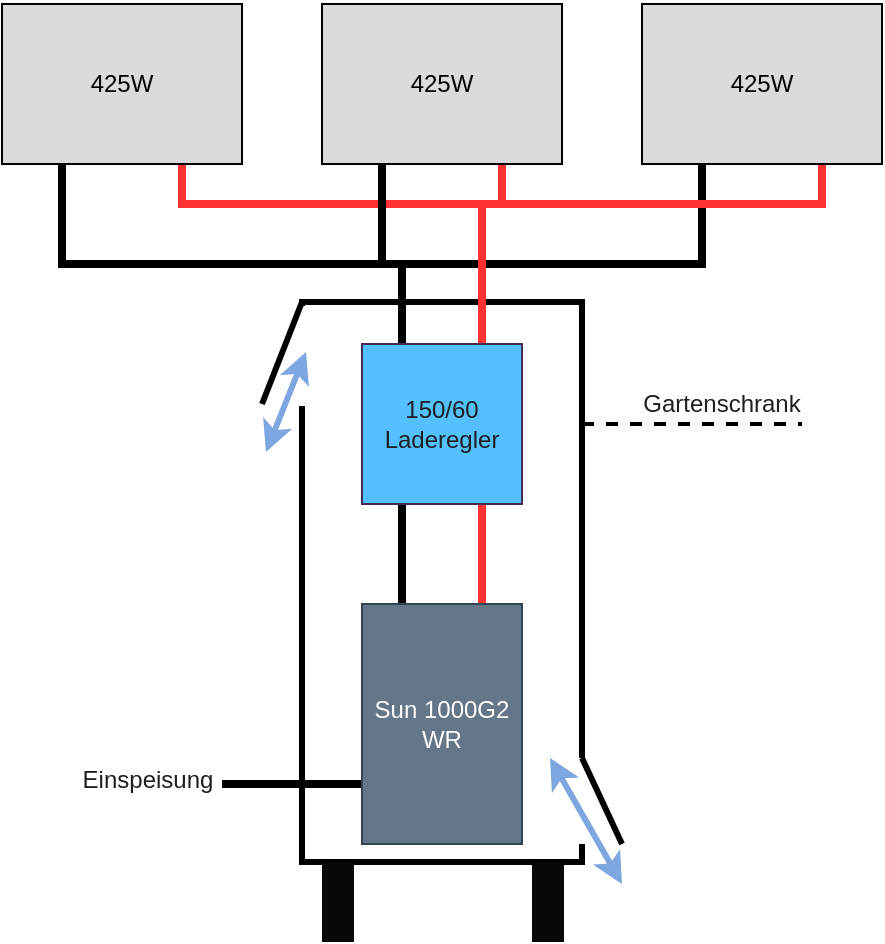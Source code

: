 <mxfile version="20.8.10" type="github"><diagram name="Seite-1" id="s92jI6vrrn_Ta6vDfJjQ"><mxGraphModel dx="838" dy="603" grid="1" gridSize="10" guides="1" tooltips="1" connect="1" arrows="1" fold="1" page="1" pageScale="1" pageWidth="827" pageHeight="1169" math="0" shadow="0"><root><mxCell id="0"/><mxCell id="1" parent="0"/><mxCell id="cEShp04CJNDnoxc7UoD6-19" value="" style="rounded=0;whiteSpace=wrap;html=1;fontColor=#1F1F1F;fillColor=none;strokeWidth=3;shadow=0;glass=0;" vertex="1" parent="1"><mxGeometry x="230" y="229" width="140" height="280" as="geometry"/></mxCell><mxCell id="cEShp04CJNDnoxc7UoD6-8" style="edgeStyle=orthogonalEdgeStyle;rounded=0;orthogonalLoop=1;jettySize=auto;html=1;exitX=1;exitY=0.75;exitDx=0;exitDy=0;entryX=0.25;entryY=0;entryDx=0;entryDy=0;endArrow=none;endFill=0;strokeWidth=4;" edge="1" parent="1" source="cEShp04CJNDnoxc7UoD6-1" target="cEShp04CJNDnoxc7UoD6-4"><mxGeometry relative="1" as="geometry"><mxPoint x="570" y="230" as="targetPoint"/><Array as="points"><mxPoint x="110" y="210"/><mxPoint x="280" y="210"/></Array></mxGeometry></mxCell><mxCell id="cEShp04CJNDnoxc7UoD6-11" style="edgeStyle=orthogonalEdgeStyle;rounded=0;orthogonalLoop=1;jettySize=auto;html=1;exitX=1;exitY=0.25;exitDx=0;exitDy=0;entryX=0.75;entryY=0;entryDx=0;entryDy=0;strokeWidth=4;endArrow=none;endFill=0;fillColor=#e51400;strokeColor=#FF3333;" edge="1" parent="1" source="cEShp04CJNDnoxc7UoD6-1" target="cEShp04CJNDnoxc7UoD6-4"><mxGeometry relative="1" as="geometry"><Array as="points"><mxPoint x="170" y="180"/><mxPoint x="320" y="180"/></Array></mxGeometry></mxCell><mxCell id="cEShp04CJNDnoxc7UoD6-1" value="425W" style="rounded=0;whiteSpace=wrap;html=1;rotation=0;fillColor=#DBDBDB;" vertex="1" parent="1"><mxGeometry x="80" y="80" width="120" height="80" as="geometry"/></mxCell><mxCell id="cEShp04CJNDnoxc7UoD6-10" style="edgeStyle=orthogonalEdgeStyle;rounded=0;orthogonalLoop=1;jettySize=auto;html=1;exitX=1;exitY=0.75;exitDx=0;exitDy=0;endArrow=none;endFill=0;strokeWidth=4;" edge="1" parent="1" source="cEShp04CJNDnoxc7UoD6-2"><mxGeometry relative="1" as="geometry"><mxPoint x="280" y="230" as="targetPoint"/><Array as="points"><mxPoint x="430" y="210"/><mxPoint x="280" y="210"/></Array></mxGeometry></mxCell><mxCell id="cEShp04CJNDnoxc7UoD6-12" style="edgeStyle=orthogonalEdgeStyle;rounded=0;orthogonalLoop=1;jettySize=auto;html=1;exitX=1;exitY=0.25;exitDx=0;exitDy=0;strokeColor=#FF3333;strokeWidth=4;endArrow=none;endFill=0;" edge="1" parent="1" source="cEShp04CJNDnoxc7UoD6-2"><mxGeometry relative="1" as="geometry"><mxPoint x="320" y="230" as="targetPoint"/><Array as="points"><mxPoint x="490" y="180"/><mxPoint x="320" y="180"/></Array></mxGeometry></mxCell><mxCell id="cEShp04CJNDnoxc7UoD6-2" value="425W" style="rounded=0;whiteSpace=wrap;html=1;direction=south;fillColor=#DBDBDB;" vertex="1" parent="1"><mxGeometry x="400" y="80" width="120" height="80" as="geometry"/></mxCell><mxCell id="cEShp04CJNDnoxc7UoD6-9" style="edgeStyle=orthogonalEdgeStyle;rounded=0;orthogonalLoop=1;jettySize=auto;html=1;exitX=1;exitY=0.75;exitDx=0;exitDy=0;entryX=0.25;entryY=0;entryDx=0;entryDy=0;endArrow=none;endFill=0;strokeWidth=4;" edge="1" parent="1" target="cEShp04CJNDnoxc7UoD6-4"><mxGeometry relative="1" as="geometry"><mxPoint x="340" y="150" as="sourcePoint"/><Array as="points"><mxPoint x="270" y="210"/><mxPoint x="280" y="210"/></Array></mxGeometry></mxCell><mxCell id="cEShp04CJNDnoxc7UoD6-13" style="edgeStyle=orthogonalEdgeStyle;rounded=0;orthogonalLoop=1;jettySize=auto;html=1;strokeColor=#FF3333;strokeWidth=4;endArrow=none;endFill=0;entryX=0.75;entryY=0;entryDx=0;entryDy=0;exitX=1;exitY=0.25;exitDx=0;exitDy=0;startArrow=none;" edge="1" parent="1" source="cEShp04CJNDnoxc7UoD6-14" target="cEShp04CJNDnoxc7UoD6-4"><mxGeometry relative="1" as="geometry"><mxPoint x="340" y="90" as="sourcePoint"/><mxPoint x="390" y="240" as="targetPoint"/><Array as="points"><mxPoint x="330" y="180"/><mxPoint x="320" y="180"/></Array></mxGeometry></mxCell><mxCell id="cEShp04CJNDnoxc7UoD6-16" style="edgeStyle=none;rounded=0;orthogonalLoop=1;jettySize=auto;html=1;exitX=0.25;exitY=1;exitDx=0;exitDy=0;entryX=0.25;entryY=0;entryDx=0;entryDy=0;strokeColor=#000000;strokeWidth=4;endArrow=none;endFill=0;fillColor=#e51400;" edge="1" parent="1" source="cEShp04CJNDnoxc7UoD6-4" target="cEShp04CJNDnoxc7UoD6-6"><mxGeometry relative="1" as="geometry"/></mxCell><mxCell id="cEShp04CJNDnoxc7UoD6-17" style="edgeStyle=none;rounded=0;orthogonalLoop=1;jettySize=auto;html=1;exitX=0.75;exitY=1;exitDx=0;exitDy=0;entryX=0.75;entryY=0;entryDx=0;entryDy=0;strokeColor=#FF3333;strokeWidth=4;endArrow=none;endFill=0;" edge="1" parent="1" source="cEShp04CJNDnoxc7UoD6-4" target="cEShp04CJNDnoxc7UoD6-6"><mxGeometry relative="1" as="geometry"/></mxCell><mxCell id="cEShp04CJNDnoxc7UoD6-4" value="150/60 Laderegler" style="whiteSpace=wrap;html=1;aspect=fixed;fillColor=#54C0FF;fontColor=#1F1F1F;strokeColor=#432D57;" vertex="1" parent="1"><mxGeometry x="260" y="250" width="80" height="80" as="geometry"/></mxCell><mxCell id="cEShp04CJNDnoxc7UoD6-18" style="edgeStyle=none;rounded=0;orthogonalLoop=1;jettySize=auto;html=1;exitX=0;exitY=0.75;exitDx=0;exitDy=0;strokeColor=#000000;strokeWidth=4;endArrow=none;endFill=0;" edge="1" parent="1" source="cEShp04CJNDnoxc7UoD6-6"><mxGeometry relative="1" as="geometry"><mxPoint x="210" y="470" as="targetPoint"/><Array as="points"><mxPoint x="210" y="470"/><mxPoint x="190" y="470"/></Array></mxGeometry></mxCell><mxCell id="cEShp04CJNDnoxc7UoD6-6" value="Sun 1000G2&lt;br&gt;WR" style="rounded=0;whiteSpace=wrap;html=1;fillColor=#647687;fontColor=#ffffff;strokeColor=#314354;" vertex="1" parent="1"><mxGeometry x="260" y="380" width="80" height="120" as="geometry"/></mxCell><mxCell id="cEShp04CJNDnoxc7UoD6-15" value="" style="edgeStyle=orthogonalEdgeStyle;rounded=0;orthogonalLoop=1;jettySize=auto;html=1;strokeColor=#FF3333;strokeWidth=4;endArrow=none;endFill=0;entryX=0.75;entryY=0;entryDx=0;entryDy=0;exitX=1;exitY=0.25;exitDx=0;exitDy=0;" edge="1" parent="1" target="cEShp04CJNDnoxc7UoD6-14"><mxGeometry relative="1" as="geometry"><mxPoint x="340" y="90" as="sourcePoint"/><mxPoint x="320" y="250" as="targetPoint"/><Array as="points"/></mxGeometry></mxCell><mxCell id="cEShp04CJNDnoxc7UoD6-14" value="425W" style="rounded=0;whiteSpace=wrap;html=1;rotation=0;fillColor=#DBDBDB;" vertex="1" parent="1"><mxGeometry x="240" y="80" width="120" height="80" as="geometry"/></mxCell><mxCell id="cEShp04CJNDnoxc7UoD6-20" value="" style="line;strokeWidth=2;html=1;rounded=0;shadow=0;glass=0;dashed=1;sketch=0;fontColor=#1F1F1F;fillColor=none;" vertex="1" parent="1"><mxGeometry x="370" y="285" width="110" height="10" as="geometry"/></mxCell><mxCell id="cEShp04CJNDnoxc7UoD6-21" value="Gartenschrank" style="rounded=0;whiteSpace=wrap;html=1;shadow=0;glass=0;dashed=1;sketch=0;strokeWidth=3;fontColor=#1F1F1F;fillColor=none;strokeColor=none;" vertex="1" parent="1"><mxGeometry x="380" y="250" width="120" height="60" as="geometry"/></mxCell><mxCell id="cEShp04CJNDnoxc7UoD6-24" value="" style="rounded=0;whiteSpace=wrap;html=1;shadow=0;glass=0;dashed=1;sketch=0;strokeWidth=3;fontColor=#1F1F1F;fillColor=default;strokeColor=none;" vertex="1" parent="1"><mxGeometry x="211" y="231" width="30" height="50" as="geometry"/></mxCell><mxCell id="cEShp04CJNDnoxc7UoD6-23" style="edgeStyle=none;rounded=0;orthogonalLoop=1;jettySize=auto;html=1;exitX=0;exitY=0;exitDx=0;exitDy=0;strokeColor=default;strokeWidth=3;fontColor=#1F1F1F;endArrow=none;endFill=0;jumpSize=4;" edge="1" parent="1"><mxGeometry relative="1" as="geometry"><mxPoint x="210" y="280" as="targetPoint"/><mxPoint x="230" y="229" as="sourcePoint"/></mxGeometry></mxCell><mxCell id="cEShp04CJNDnoxc7UoD6-25" value="" style="rounded=0;whiteSpace=wrap;html=1;shadow=0;glass=0;dashed=1;sketch=0;strokeWidth=3;fontColor=#1F1F1F;fillColor=default;strokeColor=none;" vertex="1" parent="1"><mxGeometry x="354" y="457" width="30" height="50" as="geometry"/></mxCell><mxCell id="cEShp04CJNDnoxc7UoD6-26" style="edgeStyle=none;rounded=0;orthogonalLoop=1;jettySize=auto;html=1;strokeColor=default;strokeWidth=3;fontColor=#1F1F1F;endArrow=none;endFill=0;jumpSize=4;" edge="1" parent="1"><mxGeometry relative="1" as="geometry"><mxPoint x="370" y="457" as="targetPoint"/><mxPoint x="390" y="500" as="sourcePoint"/></mxGeometry></mxCell><mxCell id="cEShp04CJNDnoxc7UoD6-27" value="" style="rounded=0;whiteSpace=wrap;html=1;shadow=0;glass=0;sketch=0;strokeColor=none;strokeWidth=3;fontColor=#1F1F1F;fillColor=#080808;" vertex="1" parent="1"><mxGeometry x="240" y="509" width="16" height="40" as="geometry"/></mxCell><mxCell id="cEShp04CJNDnoxc7UoD6-28" value="" style="rounded=0;whiteSpace=wrap;html=1;shadow=0;glass=0;sketch=0;strokeColor=none;strokeWidth=3;fontColor=#1F1F1F;fillColor=#080808;" vertex="1" parent="1"><mxGeometry x="345" y="509" width="16" height="40" as="geometry"/></mxCell><mxCell id="cEShp04CJNDnoxc7UoD6-29" style="edgeStyle=none;rounded=0;jumpSize=4;orthogonalLoop=1;jettySize=auto;html=1;exitX=0.5;exitY=1;exitDx=0;exitDy=0;strokeColor=default;strokeWidth=3;fontColor=#1F1F1F;endArrow=none;endFill=0;" edge="1" parent="1" source="cEShp04CJNDnoxc7UoD6-25" target="cEShp04CJNDnoxc7UoD6-25"><mxGeometry relative="1" as="geometry"/></mxCell><mxCell id="cEShp04CJNDnoxc7UoD6-31" value="" style="endArrow=none;html=1;rounded=0;strokeColor=default;strokeWidth=3;fontColor=#1F1F1F;jumpSize=4;" edge="1" parent="1"><mxGeometry width="50" height="50" relative="1" as="geometry"><mxPoint x="370" y="500" as="sourcePoint"/><mxPoint x="370" y="510" as="targetPoint"/><Array as="points"><mxPoint x="370" y="510"/></Array></mxGeometry></mxCell><mxCell id="cEShp04CJNDnoxc7UoD6-34" value="" style="endArrow=classic;startArrow=classic;html=1;rounded=0;strokeColor=#7EA6E0;strokeWidth=3;fontColor=#1F1F1F;jumpSize=4;entryX=0;entryY=0;entryDx=0;entryDy=0;" edge="1" parent="1" target="cEShp04CJNDnoxc7UoD6-25"><mxGeometry width="50" height="50" relative="1" as="geometry"><mxPoint x="390" y="520" as="sourcePoint"/><mxPoint x="420" y="474" as="targetPoint"/><Array as="points"/></mxGeometry></mxCell><mxCell id="cEShp04CJNDnoxc7UoD6-33" value="" style="endArrow=classic;startArrow=classic;html=1;rounded=0;strokeColor=#7EA6E0;strokeWidth=3;fontColor=#1F1F1F;jumpSize=4;" edge="1" parent="1"><mxGeometry width="50" height="50" relative="1" as="geometry"><mxPoint x="212" y="304" as="sourcePoint"/><mxPoint x="232" y="254" as="targetPoint"/><Array as="points"/></mxGeometry></mxCell><mxCell id="cEShp04CJNDnoxc7UoD6-35" value="Einspeisung" style="rounded=0;whiteSpace=wrap;html=1;shadow=0;glass=0;dashed=1;sketch=0;strokeWidth=3;fontColor=#1F1F1F;fillColor=none;strokeColor=none;" vertex="1" parent="1"><mxGeometry x="93" y="438" width="120" height="60" as="geometry"/></mxCell></root></mxGraphModel></diagram></mxfile>